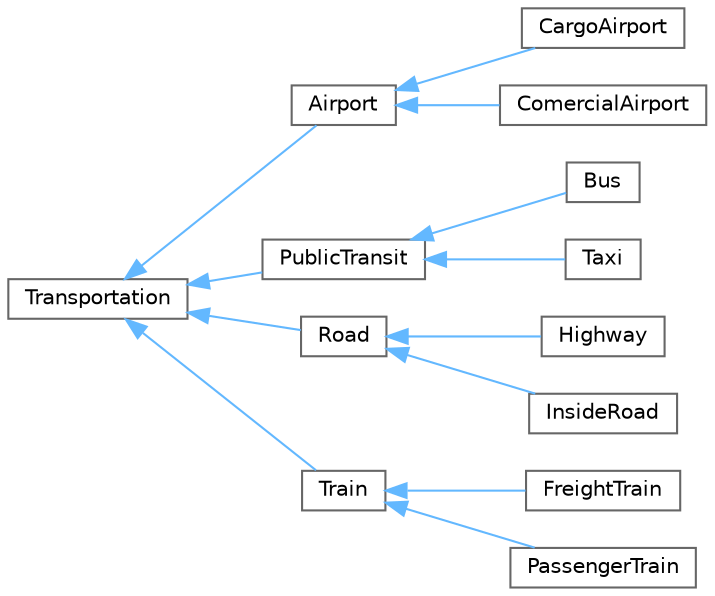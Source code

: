 digraph "Graphical Class Hierarchy"
{
 // LATEX_PDF_SIZE
  bgcolor="transparent";
  edge [fontname=Helvetica,fontsize=10,labelfontname=Helvetica,labelfontsize=10];
  node [fontname=Helvetica,fontsize=10,shape=box,height=0.2,width=0.4];
  rankdir="LR";
  Node0 [id="Node000000",label="Transportation",height=0.2,width=0.4,color="grey40", fillcolor="white", style="filled",URL="$classTransportation.html",tooltip="Manages traffic flow states and types of transportation."];
  Node0 -> Node1 [id="edge38_Node000000_Node000001",dir="back",color="steelblue1",style="solid",tooltip=" "];
  Node1 [id="Node000001",label="Airport",height=0.2,width=0.4,color="grey40", fillcolor="white", style="filled",URL="$classAirport.html",tooltip="Represents an airport as a type of transportation."];
  Node1 -> Node2 [id="edge39_Node000001_Node000002",dir="back",color="steelblue1",style="solid",tooltip=" "];
  Node2 [id="Node000002",label="CargoAirport",height=0.2,width=0.4,color="grey40", fillcolor="white", style="filled",URL="$classCargoAirport.html",tooltip="Represents a cargo airport."];
  Node1 -> Node3 [id="edge40_Node000001_Node000003",dir="back",color="steelblue1",style="solid",tooltip=" "];
  Node3 [id="Node000003",label="ComercialAirport",height=0.2,width=0.4,color="grey40", fillcolor="white", style="filled",URL="$classComercialAirport.html",tooltip="Represents a commercial airport."];
  Node0 -> Node4 [id="edge41_Node000000_Node000004",dir="back",color="steelblue1",style="solid",tooltip=" "];
  Node4 [id="Node000004",label="PublicTransit",height=0.2,width=0.4,color="grey40", fillcolor="white", style="filled",URL="$classPublicTransit.html",tooltip="A class representing public transit transportation."];
  Node4 -> Node5 [id="edge42_Node000004_Node000005",dir="back",color="steelblue1",style="solid",tooltip=" "];
  Node5 [id="Node000005",label="Bus",height=0.2,width=0.4,color="grey40", fillcolor="white", style="filled",URL="$classBus.html",tooltip="Represents a bus in the public transit system."];
  Node4 -> Node6 [id="edge43_Node000004_Node000006",dir="back",color="steelblue1",style="solid",tooltip=" "];
  Node6 [id="Node000006",label="Taxi",height=0.2,width=0.4,color="grey40", fillcolor="white", style="filled",URL="$classTaxi.html",tooltip="A class representing a taxi in a public transit system."];
  Node0 -> Node7 [id="edge44_Node000000_Node000007",dir="back",color="steelblue1",style="solid",tooltip=" "];
  Node7 [id="Node000007",label="Road",height=0.2,width=0.4,color="grey40", fillcolor="white", style="filled",URL="$classRoad.html",tooltip="A class representing a road as a type of transportation."];
  Node7 -> Node8 [id="edge45_Node000007_Node000008",dir="back",color="steelblue1",style="solid",tooltip=" "];
  Node8 [id="Node000008",label="Highway",height=0.2,width=0.4,color="grey40", fillcolor="white", style="filled",URL="$classHighway.html",tooltip="Represents a highway with a speed limit."];
  Node7 -> Node9 [id="edge46_Node000007_Node000009",dir="back",color="steelblue1",style="solid",tooltip=" "];
  Node9 [id="Node000009",label="InsideRoad",height=0.2,width=0.4,color="grey40", fillcolor="white", style="filled",URL="$classInsideRoad.html",tooltip="Represents an inside road that can contain various transportation entities."];
  Node0 -> Node10 [id="edge47_Node000000_Node000010",dir="back",color="steelblue1",style="solid",tooltip=" "];
  Node10 [id="Node000010",label="Train",height=0.2,width=0.4,color="grey40", fillcolor="white", style="filled",URL="$classTrain.html",tooltip="A class representing a train as a mode of transportation."];
  Node10 -> Node11 [id="edge48_Node000010_Node000011",dir="back",color="steelblue1",style="solid",tooltip=" "];
  Node11 [id="Node000011",label="FreightTrain",height=0.2,width=0.4,color="grey40", fillcolor="white", style="filled",URL="$classFreightTrain.html",tooltip="A class representing a freight train."];
  Node10 -> Node12 [id="edge49_Node000010_Node000012",dir="back",color="steelblue1",style="solid",tooltip=" "];
  Node12 [id="Node000012",label="PassengerTrain",height=0.2,width=0.4,color="grey40", fillcolor="white", style="filled",URL="$classPassengerTrain.html",tooltip="A class representing a passenger train."];
}
